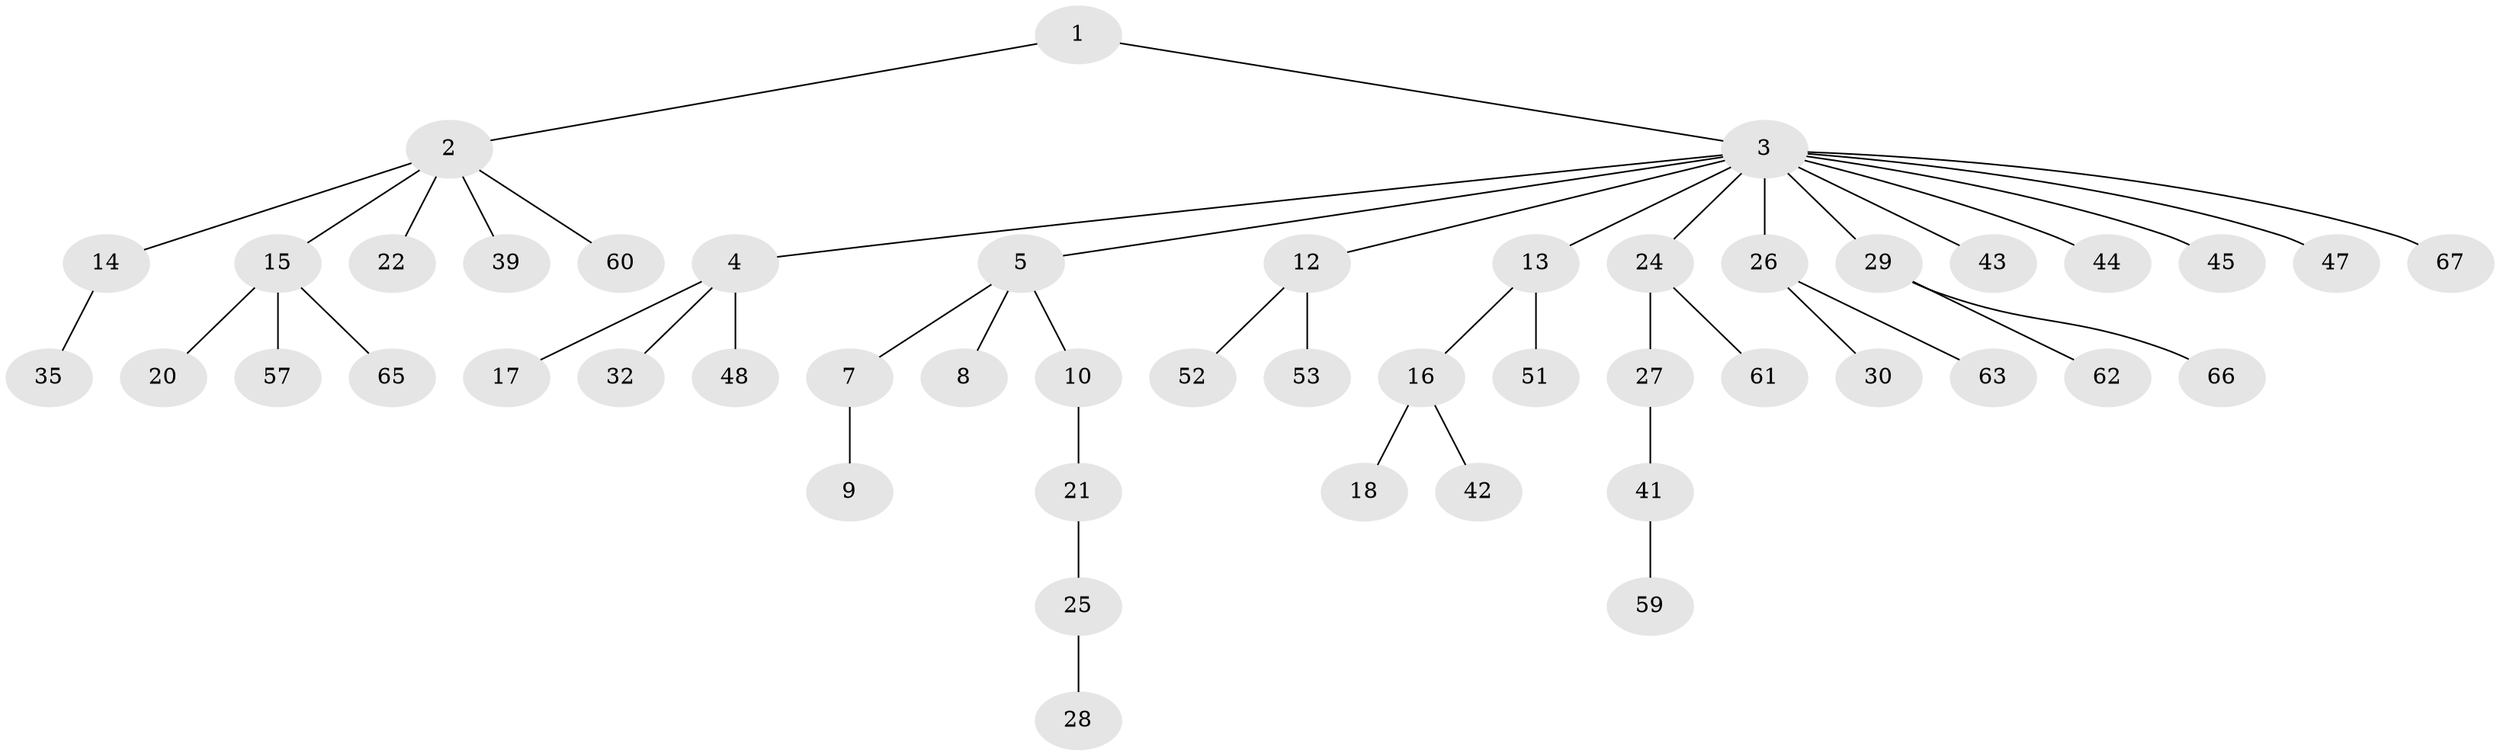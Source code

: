 // Generated by graph-tools (version 1.1) at 2025/52/02/27/25 19:52:10]
// undirected, 48 vertices, 47 edges
graph export_dot {
graph [start="1"]
  node [color=gray90,style=filled];
  1 [super="+23"];
  2 [super="+31"];
  3 [super="+19"];
  4 [super="+6"];
  5 [super="+38"];
  7 [super="+11"];
  8 [super="+46"];
  9;
  10 [super="+69"];
  12 [super="+37"];
  13 [super="+58"];
  14;
  15 [super="+55"];
  16 [super="+70"];
  17;
  18 [super="+73"];
  20;
  21 [super="+33"];
  22;
  24 [super="+40"];
  25 [super="+36"];
  26 [super="+56"];
  27 [super="+34"];
  28 [super="+64"];
  29 [super="+49"];
  30;
  32;
  35 [super="+50"];
  39;
  41 [super="+68"];
  42;
  43;
  44 [super="+54"];
  45;
  47;
  48;
  51;
  52;
  53;
  57;
  59;
  60;
  61;
  62;
  63 [super="+72"];
  65;
  66;
  67 [super="+71"];
  1 -- 2;
  1 -- 3;
  2 -- 14;
  2 -- 15;
  2 -- 22;
  2 -- 39;
  2 -- 60;
  3 -- 4;
  3 -- 5;
  3 -- 12;
  3 -- 13;
  3 -- 24;
  3 -- 26;
  3 -- 29;
  3 -- 44;
  3 -- 67;
  3 -- 43;
  3 -- 45;
  3 -- 47;
  4 -- 17;
  4 -- 32;
  4 -- 48;
  5 -- 7;
  5 -- 8;
  5 -- 10;
  7 -- 9;
  10 -- 21;
  12 -- 53;
  12 -- 52;
  13 -- 16;
  13 -- 51;
  14 -- 35;
  15 -- 20;
  15 -- 57;
  15 -- 65;
  16 -- 18;
  16 -- 42;
  21 -- 25;
  24 -- 27;
  24 -- 61;
  25 -- 28;
  26 -- 30;
  26 -- 63;
  27 -- 41;
  29 -- 62;
  29 -- 66;
  41 -- 59;
}
